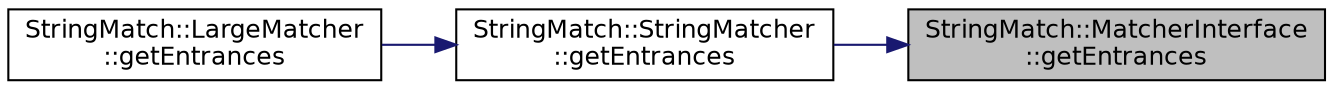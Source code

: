 digraph "StringMatch::MatcherInterface::getEntrances"
{
 // INTERACTIVE_SVG=YES
 // LATEX_PDF_SIZE
  edge [fontname="Helvetica",fontsize="12",labelfontname="Helvetica",labelfontsize="12"];
  node [fontname="Helvetica",fontsize="12",shape=record];
  rankdir="RL";
  Node1 [label="StringMatch::MatcherInterface\l::getEntrances",height=0.2,width=0.4,color="black", fillcolor="grey75", style="filled", fontcolor="black",tooltip=" "];
  Node1 -> Node2 [dir="back",color="midnightblue",fontsize="12",style="solid",fontname="Helvetica"];
  Node2 [label="StringMatch::StringMatcher\l::getEntrances",height=0.2,width=0.4,color="black", fillcolor="white", style="filled",URL="$a00906.html#a5954f674b0cfd1ddf5722a535075ce7f",tooltip=" "];
  Node2 -> Node3 [dir="back",color="midnightblue",fontsize="12",style="solid",fontname="Helvetica"];
  Node3 [label="StringMatch::LargeMatcher\l::getEntrances",height=0.2,width=0.4,color="black", fillcolor="white", style="filled",URL="$a00878.html#a23c48758e7997fa39fcc22cc72f9d444",tooltip="Complexity: O(|text|)"];
}
